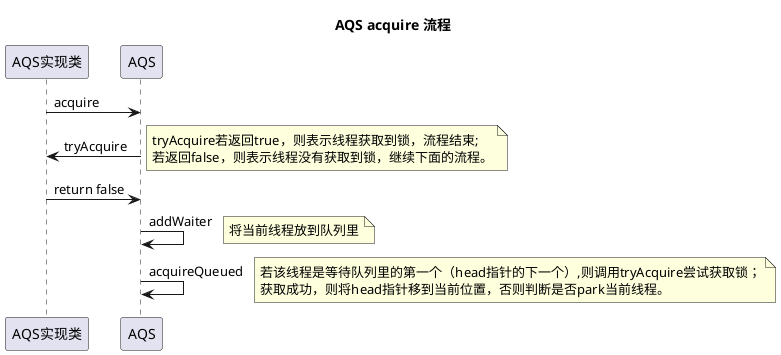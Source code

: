 @startuml
title AQS acquire 流程

' AQS实现类指ReentrantLock、Semaphore、CountDownLatch等具体锁的实现
AQS实现类 -> AQS: acquire

AQS实现类 <- AQS: tryAcquire
note right
tryAcquire若返回true，则表示线程获取到锁，流程结束;
若返回false，则表示线程没有获取到锁，继续下面的流程。
end note

AQS实现类 -> AQS: return false

AQS -> AQS: addWaiter
note right: 将当前线程放到队列里

AQS -> AQS: acquireQueued
note right
若该线程是等待队列里的第一个（head指针的下一个）,则调用tryAcquire尝试获取锁；
获取成功，则将head指针移到当前位置，否则判断是否park当前线程。
end note

@enduml
